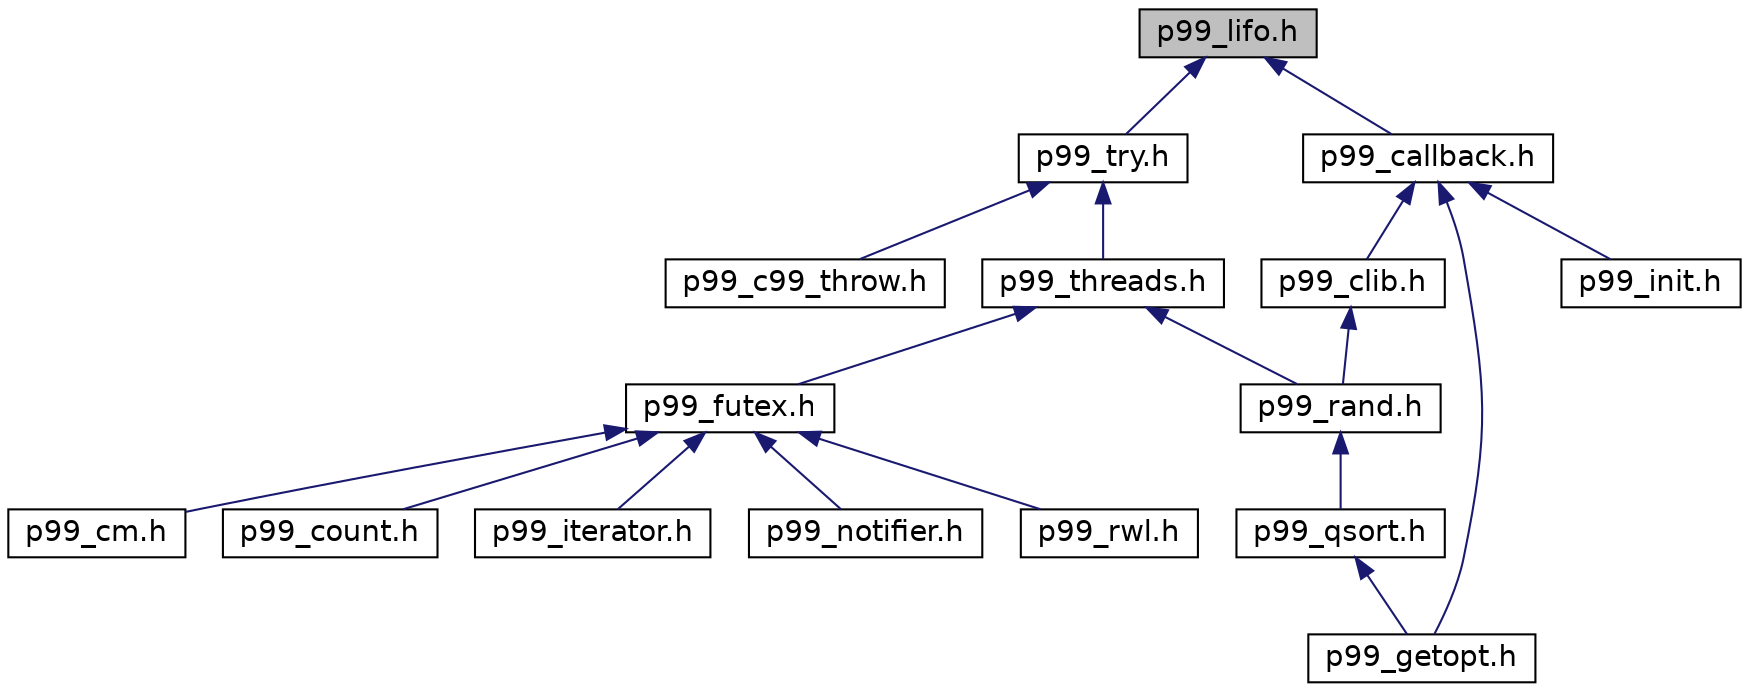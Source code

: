 digraph "p99_lifo.h"
{
 // LATEX_PDF_SIZE
  edge [fontname="Helvetica",fontsize="14",labelfontname="Helvetica",labelfontsize="14"];
  node [fontname="Helvetica",fontsize="14",shape=record];
  Node1 [label="p99_lifo.h",height=0.2,width=0.4,color="black", fillcolor="grey75", style="filled", fontcolor="black",tooltip=" "];
  Node1 -> Node2 [dir="back",color="midnightblue",fontsize="14",style="solid",fontname="Helvetica"];
  Node2 [label="p99_try.h",height=0.2,width=0.4,color="black", fillcolor="white", style="filled",URL="$p99__try_8h.html",tooltip=" "];
  Node2 -> Node3 [dir="back",color="midnightblue",fontsize="14",style="solid",fontname="Helvetica"];
  Node3 [label="p99_c99_throw.h",height=0.2,width=0.4,color="black", fillcolor="white", style="filled",URL="$p99__c99__throw_8h.html",tooltip=" "];
  Node2 -> Node4 [dir="back",color="midnightblue",fontsize="14",style="solid",fontname="Helvetica"];
  Node4 [label="p99_threads.h",height=0.2,width=0.4,color="black", fillcolor="white", style="filled",URL="$p99__threads_8h.html",tooltip=" "];
  Node4 -> Node5 [dir="back",color="midnightblue",fontsize="14",style="solid",fontname="Helvetica"];
  Node5 [label="p99_futex.h",height=0.2,width=0.4,color="black", fillcolor="white", style="filled",URL="$p99__futex_8h.html",tooltip=" "];
  Node5 -> Node6 [dir="back",color="midnightblue",fontsize="14",style="solid",fontname="Helvetica"];
  Node6 [label="p99_cm.h",height=0.2,width=0.4,color="black", fillcolor="white", style="filled",URL="$p99__cm_8h.html",tooltip=" "];
  Node5 -> Node7 [dir="back",color="midnightblue",fontsize="14",style="solid",fontname="Helvetica"];
  Node7 [label="p99_count.h",height=0.2,width=0.4,color="black", fillcolor="white", style="filled",URL="$p99__count_8h.html",tooltip=" "];
  Node5 -> Node8 [dir="back",color="midnightblue",fontsize="14",style="solid",fontname="Helvetica"];
  Node8 [label="p99_iterator.h",height=0.2,width=0.4,color="black", fillcolor="white", style="filled",URL="$p99__iterator_8h.html",tooltip=" "];
  Node5 -> Node9 [dir="back",color="midnightblue",fontsize="14",style="solid",fontname="Helvetica"];
  Node9 [label="p99_notifier.h",height=0.2,width=0.4,color="black", fillcolor="white", style="filled",URL="$p99__notifier_8h.html",tooltip=" "];
  Node5 -> Node10 [dir="back",color="midnightblue",fontsize="14",style="solid",fontname="Helvetica"];
  Node10 [label="p99_rwl.h",height=0.2,width=0.4,color="black", fillcolor="white", style="filled",URL="$p99__rwl_8h.html",tooltip=" "];
  Node4 -> Node11 [dir="back",color="midnightblue",fontsize="14",style="solid",fontname="Helvetica"];
  Node11 [label="p99_rand.h",height=0.2,width=0.4,color="black", fillcolor="white", style="filled",URL="$p99__rand_8h.html",tooltip="An implementation of George Marsaglia's xorshift PRG with a period of about 2^160."];
  Node11 -> Node12 [dir="back",color="midnightblue",fontsize="14",style="solid",fontname="Helvetica"];
  Node12 [label="p99_qsort.h",height=0.2,width=0.4,color="black", fillcolor="white", style="filled",URL="$p99__qsort_8h.html",tooltip="An implementation of a sorting routine."];
  Node12 -> Node13 [dir="back",color="midnightblue",fontsize="14",style="solid",fontname="Helvetica"];
  Node13 [label="p99_getopt.h",height=0.2,width=0.4,color="black", fillcolor="white", style="filled",URL="$p99__getopt_8h.html",tooltip="Providing macros that handle variadic macro argument lists."];
  Node1 -> Node14 [dir="back",color="midnightblue",fontsize="14",style="solid",fontname="Helvetica"];
  Node14 [label="p99_callback.h",height=0.2,width=0.4,color="black", fillcolor="white", style="filled",URL="$p99__callback_8h.html",tooltip=" "];
  Node14 -> Node15 [dir="back",color="midnightblue",fontsize="14",style="solid",fontname="Helvetica"];
  Node15 [label="p99_clib.h",height=0.2,width=0.4,color="black", fillcolor="white", style="filled",URL="$p99__clib_8h.html",tooltip=" "];
  Node15 -> Node11 [dir="back",color="midnightblue",fontsize="14",style="solid",fontname="Helvetica"];
  Node14 -> Node13 [dir="back",color="midnightblue",fontsize="14",style="solid",fontname="Helvetica"];
  Node14 -> Node16 [dir="back",color="midnightblue",fontsize="14",style="solid",fontname="Helvetica"];
  Node16 [label="p99_init.h",height=0.2,width=0.4,color="black", fillcolor="white", style="filled",URL="$p99__init_8h.html",tooltip="Implement initialization functions that are executed early."];
}
